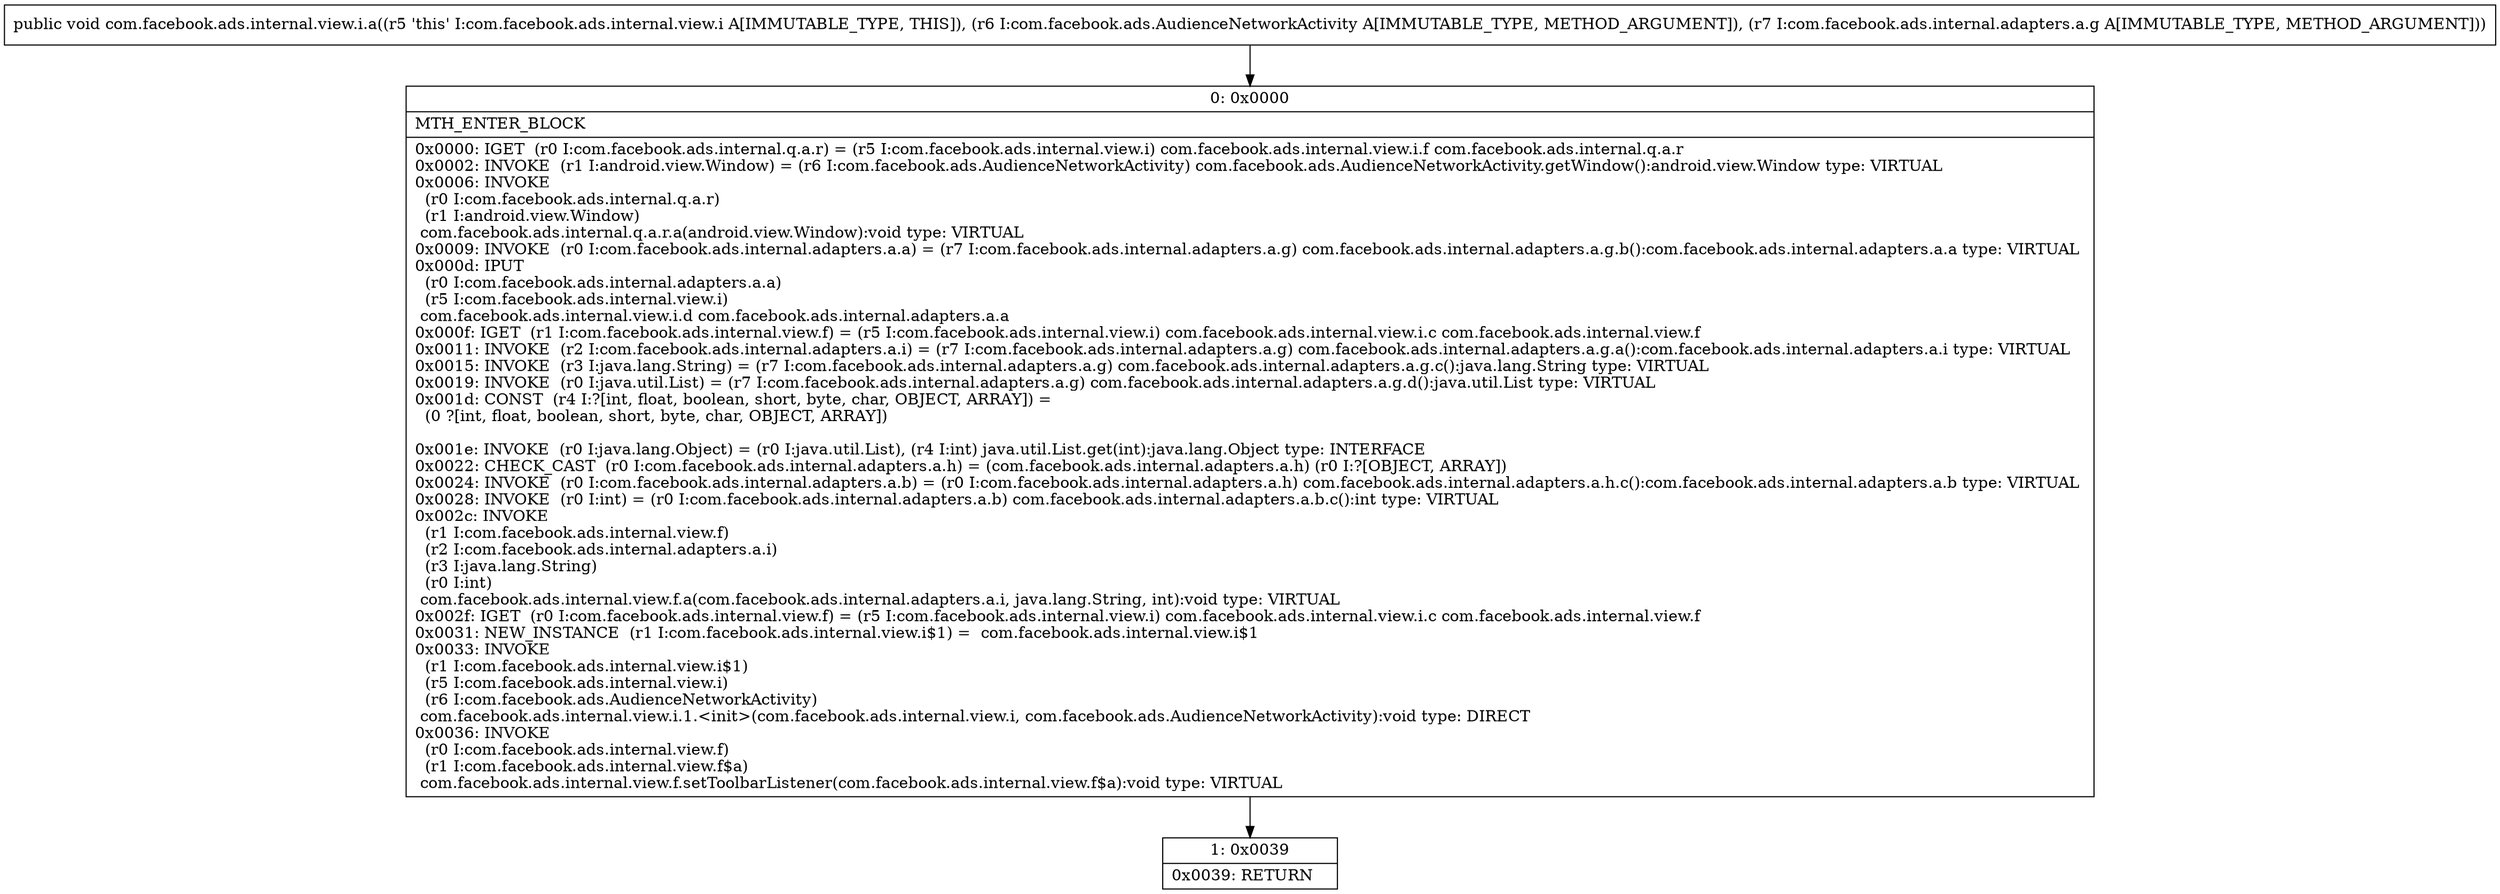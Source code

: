 digraph "CFG forcom.facebook.ads.internal.view.i.a(Lcom\/facebook\/ads\/AudienceNetworkActivity;Lcom\/facebook\/ads\/internal\/adapters\/a\/g;)V" {
Node_0 [shape=record,label="{0\:\ 0x0000|MTH_ENTER_BLOCK\l|0x0000: IGET  (r0 I:com.facebook.ads.internal.q.a.r) = (r5 I:com.facebook.ads.internal.view.i) com.facebook.ads.internal.view.i.f com.facebook.ads.internal.q.a.r \l0x0002: INVOKE  (r1 I:android.view.Window) = (r6 I:com.facebook.ads.AudienceNetworkActivity) com.facebook.ads.AudienceNetworkActivity.getWindow():android.view.Window type: VIRTUAL \l0x0006: INVOKE  \l  (r0 I:com.facebook.ads.internal.q.a.r)\l  (r1 I:android.view.Window)\l com.facebook.ads.internal.q.a.r.a(android.view.Window):void type: VIRTUAL \l0x0009: INVOKE  (r0 I:com.facebook.ads.internal.adapters.a.a) = (r7 I:com.facebook.ads.internal.adapters.a.g) com.facebook.ads.internal.adapters.a.g.b():com.facebook.ads.internal.adapters.a.a type: VIRTUAL \l0x000d: IPUT  \l  (r0 I:com.facebook.ads.internal.adapters.a.a)\l  (r5 I:com.facebook.ads.internal.view.i)\l com.facebook.ads.internal.view.i.d com.facebook.ads.internal.adapters.a.a \l0x000f: IGET  (r1 I:com.facebook.ads.internal.view.f) = (r5 I:com.facebook.ads.internal.view.i) com.facebook.ads.internal.view.i.c com.facebook.ads.internal.view.f \l0x0011: INVOKE  (r2 I:com.facebook.ads.internal.adapters.a.i) = (r7 I:com.facebook.ads.internal.adapters.a.g) com.facebook.ads.internal.adapters.a.g.a():com.facebook.ads.internal.adapters.a.i type: VIRTUAL \l0x0015: INVOKE  (r3 I:java.lang.String) = (r7 I:com.facebook.ads.internal.adapters.a.g) com.facebook.ads.internal.adapters.a.g.c():java.lang.String type: VIRTUAL \l0x0019: INVOKE  (r0 I:java.util.List) = (r7 I:com.facebook.ads.internal.adapters.a.g) com.facebook.ads.internal.adapters.a.g.d():java.util.List type: VIRTUAL \l0x001d: CONST  (r4 I:?[int, float, boolean, short, byte, char, OBJECT, ARRAY]) = \l  (0 ?[int, float, boolean, short, byte, char, OBJECT, ARRAY])\l \l0x001e: INVOKE  (r0 I:java.lang.Object) = (r0 I:java.util.List), (r4 I:int) java.util.List.get(int):java.lang.Object type: INTERFACE \l0x0022: CHECK_CAST  (r0 I:com.facebook.ads.internal.adapters.a.h) = (com.facebook.ads.internal.adapters.a.h) (r0 I:?[OBJECT, ARRAY]) \l0x0024: INVOKE  (r0 I:com.facebook.ads.internal.adapters.a.b) = (r0 I:com.facebook.ads.internal.adapters.a.h) com.facebook.ads.internal.adapters.a.h.c():com.facebook.ads.internal.adapters.a.b type: VIRTUAL \l0x0028: INVOKE  (r0 I:int) = (r0 I:com.facebook.ads.internal.adapters.a.b) com.facebook.ads.internal.adapters.a.b.c():int type: VIRTUAL \l0x002c: INVOKE  \l  (r1 I:com.facebook.ads.internal.view.f)\l  (r2 I:com.facebook.ads.internal.adapters.a.i)\l  (r3 I:java.lang.String)\l  (r0 I:int)\l com.facebook.ads.internal.view.f.a(com.facebook.ads.internal.adapters.a.i, java.lang.String, int):void type: VIRTUAL \l0x002f: IGET  (r0 I:com.facebook.ads.internal.view.f) = (r5 I:com.facebook.ads.internal.view.i) com.facebook.ads.internal.view.i.c com.facebook.ads.internal.view.f \l0x0031: NEW_INSTANCE  (r1 I:com.facebook.ads.internal.view.i$1) =  com.facebook.ads.internal.view.i$1 \l0x0033: INVOKE  \l  (r1 I:com.facebook.ads.internal.view.i$1)\l  (r5 I:com.facebook.ads.internal.view.i)\l  (r6 I:com.facebook.ads.AudienceNetworkActivity)\l com.facebook.ads.internal.view.i.1.\<init\>(com.facebook.ads.internal.view.i, com.facebook.ads.AudienceNetworkActivity):void type: DIRECT \l0x0036: INVOKE  \l  (r0 I:com.facebook.ads.internal.view.f)\l  (r1 I:com.facebook.ads.internal.view.f$a)\l com.facebook.ads.internal.view.f.setToolbarListener(com.facebook.ads.internal.view.f$a):void type: VIRTUAL \l}"];
Node_1 [shape=record,label="{1\:\ 0x0039|0x0039: RETURN   \l}"];
MethodNode[shape=record,label="{public void com.facebook.ads.internal.view.i.a((r5 'this' I:com.facebook.ads.internal.view.i A[IMMUTABLE_TYPE, THIS]), (r6 I:com.facebook.ads.AudienceNetworkActivity A[IMMUTABLE_TYPE, METHOD_ARGUMENT]), (r7 I:com.facebook.ads.internal.adapters.a.g A[IMMUTABLE_TYPE, METHOD_ARGUMENT])) }"];
MethodNode -> Node_0;
Node_0 -> Node_1;
}

